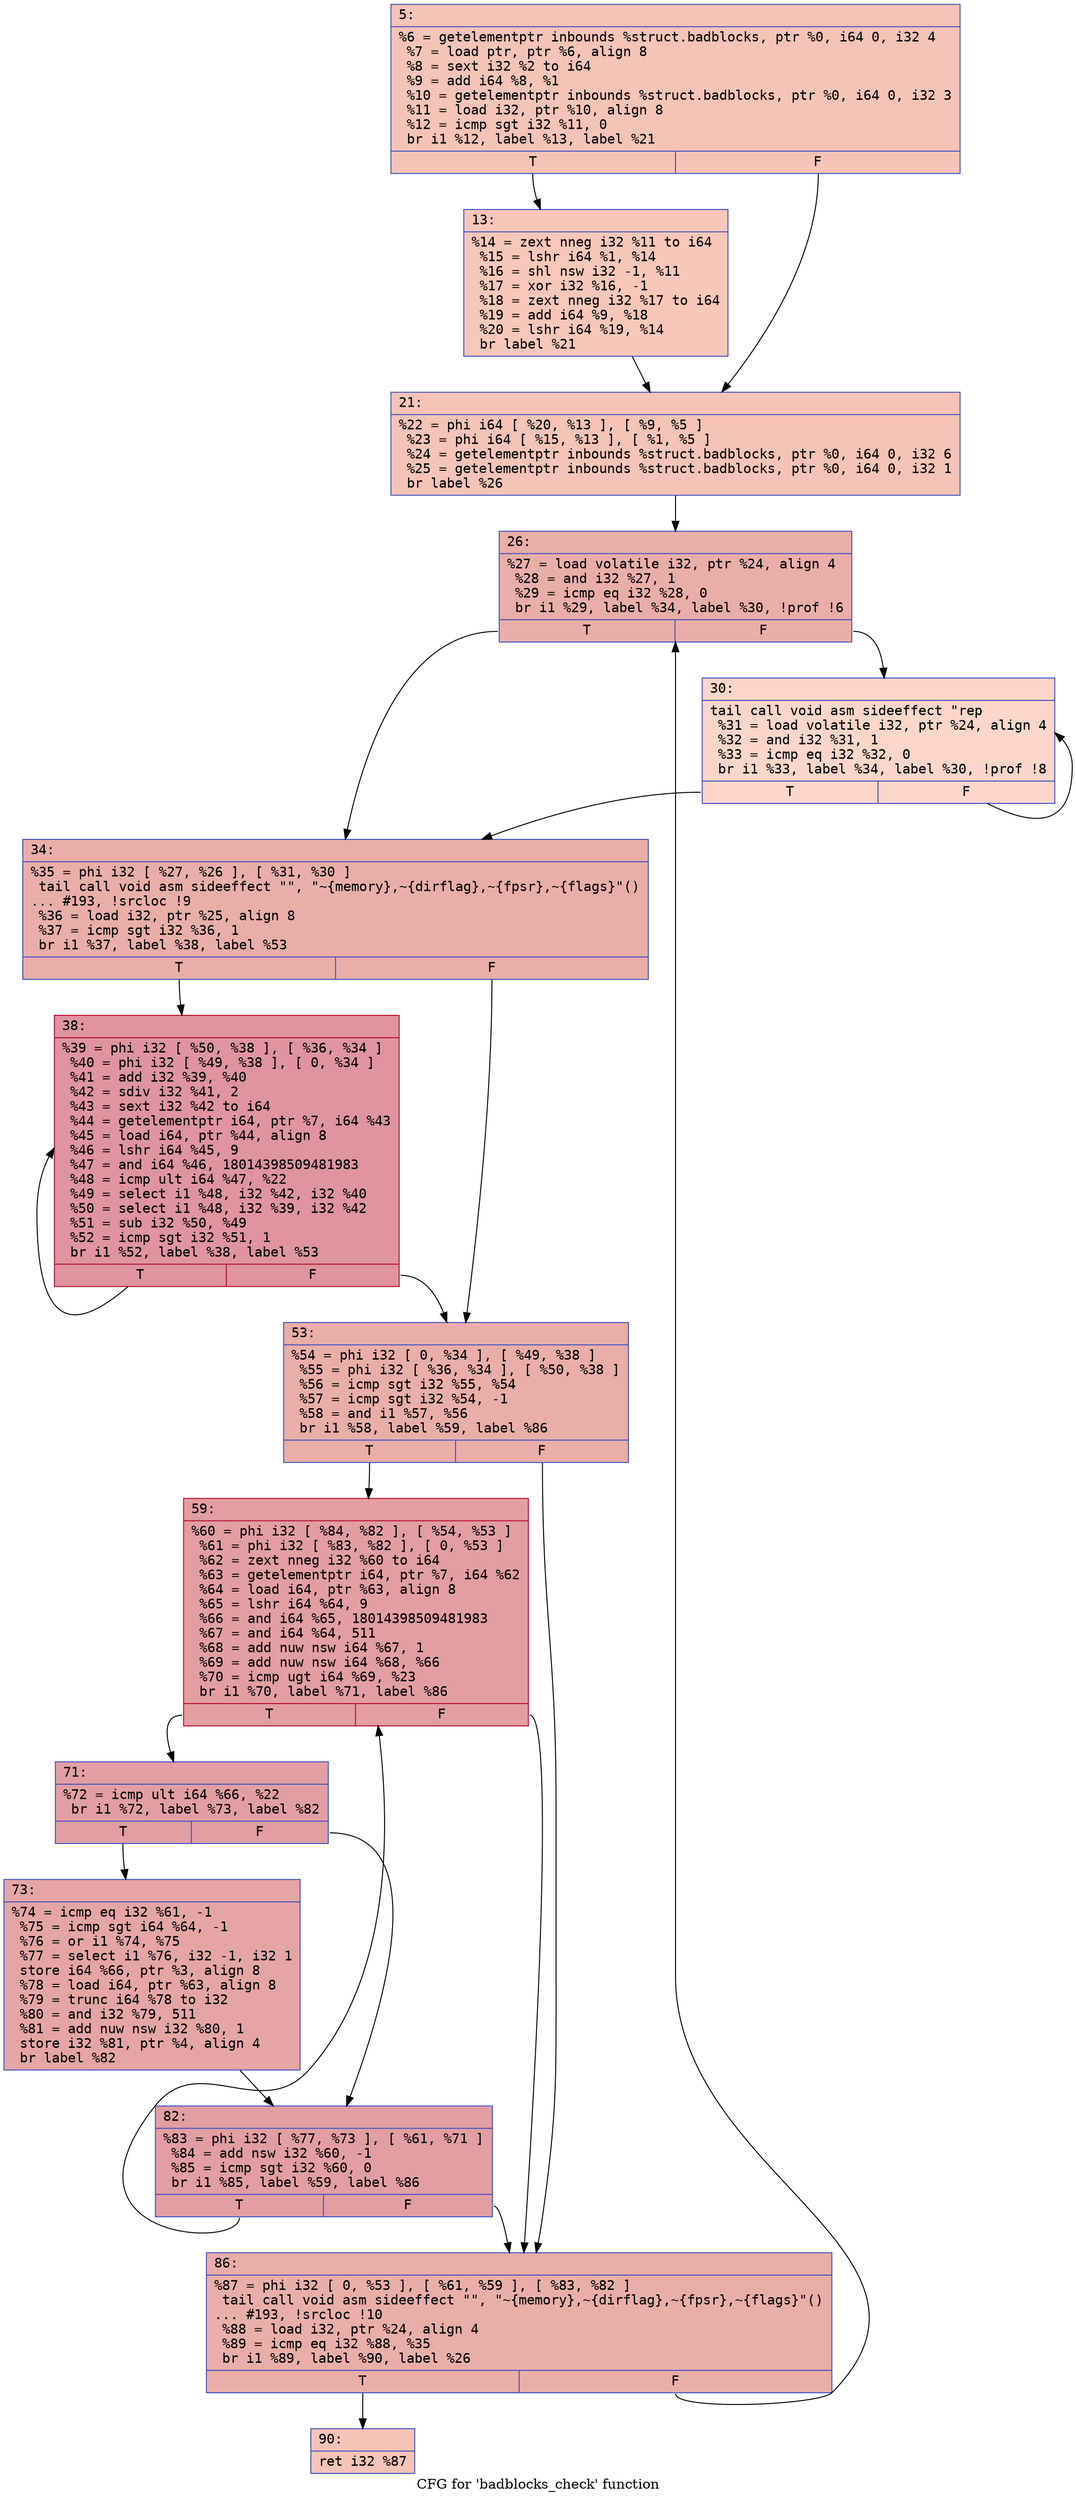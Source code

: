 digraph "CFG for 'badblocks_check' function" {
	label="CFG for 'badblocks_check' function";

	Node0x5da0adda6160 [shape=record,color="#3d50c3ff", style=filled, fillcolor="#e8765c70" fontname="Courier",label="{5:\l|  %6 = getelementptr inbounds %struct.badblocks, ptr %0, i64 0, i32 4\l  %7 = load ptr, ptr %6, align 8\l  %8 = sext i32 %2 to i64\l  %9 = add i64 %8, %1\l  %10 = getelementptr inbounds %struct.badblocks, ptr %0, i64 0, i32 3\l  %11 = load i32, ptr %10, align 8\l  %12 = icmp sgt i32 %11, 0\l  br i1 %12, label %13, label %21\l|{<s0>T|<s1>F}}"];
	Node0x5da0adda6160:s0 -> Node0x5da0adda61b0[tooltip="5 -> 13\nProbability 62.50%" ];
	Node0x5da0adda6160:s1 -> Node0x5da0addacc80[tooltip="5 -> 21\nProbability 37.50%" ];
	Node0x5da0adda61b0 [shape=record,color="#3d50c3ff", style=filled, fillcolor="#ec7f6370" fontname="Courier",label="{13:\l|  %14 = zext nneg i32 %11 to i64\l  %15 = lshr i64 %1, %14\l  %16 = shl nsw i32 -1, %11\l  %17 = xor i32 %16, -1\l  %18 = zext nneg i32 %17 to i64\l  %19 = add i64 %9, %18\l  %20 = lshr i64 %19, %14\l  br label %21\l}"];
	Node0x5da0adda61b0 -> Node0x5da0addacc80[tooltip="13 -> 21\nProbability 100.00%" ];
	Node0x5da0addacc80 [shape=record,color="#3d50c3ff", style=filled, fillcolor="#e8765c70" fontname="Courier",label="{21:\l|  %22 = phi i64 [ %20, %13 ], [ %9, %5 ]\l  %23 = phi i64 [ %15, %13 ], [ %1, %5 ]\l  %24 = getelementptr inbounds %struct.badblocks, ptr %0, i64 0, i32 6\l  %25 = getelementptr inbounds %struct.badblocks, ptr %0, i64 0, i32 1\l  br label %26\l}"];
	Node0x5da0addacc80 -> Node0x5da0addaccd0[tooltip="21 -> 26\nProbability 100.00%" ];
	Node0x5da0addaccd0 [shape=record,color="#3d50c3ff", style=filled, fillcolor="#d0473d70" fontname="Courier",label="{26:\l|  %27 = load volatile i32, ptr %24, align 4\l  %28 = and i32 %27, 1\l  %29 = icmp eq i32 %28, 0\l  br i1 %29, label %34, label %30, !prof !6\l|{<s0>T|<s1>F}}"];
	Node0x5da0addaccd0:s0 -> Node0x5da0addacd70[tooltip="26 -> 34\nProbability 99.95%" ];
	Node0x5da0addaccd0:s1 -> Node0x5da0addacd20[tooltip="26 -> 30\nProbability 0.05%" ];
	Node0x5da0addacd20 [shape=record,color="#3d50c3ff", style=filled, fillcolor="#f6a38570" fontname="Courier",label="{30:\l|  tail call void asm sideeffect \"rep\l  %31 = load volatile i32, ptr %24, align 4\l  %32 = and i32 %31, 1\l  %33 = icmp eq i32 %32, 0\l  br i1 %33, label %34, label %30, !prof !8\l|{<s0>T|<s1>F}}"];
	Node0x5da0addacd20:s0 -> Node0x5da0addacd70[tooltip="30 -> 34\nProbability 100.00%" ];
	Node0x5da0addacd20:s1 -> Node0x5da0addacd20[tooltip="30 -> 30\nProbability 0.00%" ];
	Node0x5da0addacd70 [shape=record,color="#3d50c3ff", style=filled, fillcolor="#d0473d70" fontname="Courier",label="{34:\l|  %35 = phi i32 [ %27, %26 ], [ %31, %30 ]\l  tail call void asm sideeffect \"\", \"~\{memory\},~\{dirflag\},~\{fpsr\},~\{flags\}\"()\l... #193, !srcloc !9\l  %36 = load i32, ptr %25, align 8\l  %37 = icmp sgt i32 %36, 1\l  br i1 %37, label %38, label %53\l|{<s0>T|<s1>F}}"];
	Node0x5da0addacd70:s0 -> Node0x5da0addacdc0[tooltip="34 -> 38\nProbability 50.00%" ];
	Node0x5da0addacd70:s1 -> Node0x5da0addace10[tooltip="34 -> 53\nProbability 50.00%" ];
	Node0x5da0addacdc0 [shape=record,color="#b70d28ff", style=filled, fillcolor="#b70d2870" fontname="Courier",label="{38:\l|  %39 = phi i32 [ %50, %38 ], [ %36, %34 ]\l  %40 = phi i32 [ %49, %38 ], [ 0, %34 ]\l  %41 = add i32 %39, %40\l  %42 = sdiv i32 %41, 2\l  %43 = sext i32 %42 to i64\l  %44 = getelementptr i64, ptr %7, i64 %43\l  %45 = load i64, ptr %44, align 8\l  %46 = lshr i64 %45, 9\l  %47 = and i64 %46, 18014398509481983\l  %48 = icmp ult i64 %47, %22\l  %49 = select i1 %48, i32 %42, i32 %40\l  %50 = select i1 %48, i32 %39, i32 %42\l  %51 = sub i32 %50, %49\l  %52 = icmp sgt i32 %51, 1\l  br i1 %52, label %38, label %53\l|{<s0>T|<s1>F}}"];
	Node0x5da0addacdc0:s0 -> Node0x5da0addacdc0[tooltip="38 -> 38\nProbability 96.88%" ];
	Node0x5da0addacdc0:s1 -> Node0x5da0addace10[tooltip="38 -> 53\nProbability 3.12%" ];
	Node0x5da0addace10 [shape=record,color="#3d50c3ff", style=filled, fillcolor="#d0473d70" fontname="Courier",label="{53:\l|  %54 = phi i32 [ 0, %34 ], [ %49, %38 ]\l  %55 = phi i32 [ %36, %34 ], [ %50, %38 ]\l  %56 = icmp sgt i32 %55, %54\l  %57 = icmp sgt i32 %54, -1\l  %58 = and i1 %57, %56\l  br i1 %58, label %59, label %86\l|{<s0>T|<s1>F}}"];
	Node0x5da0addace10:s0 -> Node0x5da0addace60[tooltip="53 -> 59\nProbability 50.00%" ];
	Node0x5da0addace10:s1 -> Node0x5da0addacfa0[tooltip="53 -> 86\nProbability 50.00%" ];
	Node0x5da0addace60 [shape=record,color="#b70d28ff", style=filled, fillcolor="#be242e70" fontname="Courier",label="{59:\l|  %60 = phi i32 [ %84, %82 ], [ %54, %53 ]\l  %61 = phi i32 [ %83, %82 ], [ 0, %53 ]\l  %62 = zext nneg i32 %60 to i64\l  %63 = getelementptr i64, ptr %7, i64 %62\l  %64 = load i64, ptr %63, align 8\l  %65 = lshr i64 %64, 9\l  %66 = and i64 %65, 18014398509481983\l  %67 = and i64 %64, 511\l  %68 = add nuw nsw i64 %67, 1\l  %69 = add nuw nsw i64 %68, %66\l  %70 = icmp ugt i64 %69, %23\l  br i1 %70, label %71, label %86\l|{<s0>T|<s1>F}}"];
	Node0x5da0addace60:s0 -> Node0x5da0addaceb0[tooltip="59 -> 71\nProbability 96.88%" ];
	Node0x5da0addace60:s1 -> Node0x5da0addacfa0[tooltip="59 -> 86\nProbability 3.12%" ];
	Node0x5da0addaceb0 [shape=record,color="#3d50c3ff", style=filled, fillcolor="#be242e70" fontname="Courier",label="{71:\l|  %72 = icmp ult i64 %66, %22\l  br i1 %72, label %73, label %82\l|{<s0>T|<s1>F}}"];
	Node0x5da0addaceb0:s0 -> Node0x5da0addacf00[tooltip="71 -> 73\nProbability 50.00%" ];
	Node0x5da0addaceb0:s1 -> Node0x5da0addacf50[tooltip="71 -> 82\nProbability 50.00%" ];
	Node0x5da0addacf00 [shape=record,color="#3d50c3ff", style=filled, fillcolor="#c5333470" fontname="Courier",label="{73:\l|  %74 = icmp eq i32 %61, -1\l  %75 = icmp sgt i64 %64, -1\l  %76 = or i1 %74, %75\l  %77 = select i1 %76, i32 -1, i32 1\l  store i64 %66, ptr %3, align 8\l  %78 = load i64, ptr %63, align 8\l  %79 = trunc i64 %78 to i32\l  %80 = and i32 %79, 511\l  %81 = add nuw nsw i32 %80, 1\l  store i32 %81, ptr %4, align 4\l  br label %82\l}"];
	Node0x5da0addacf00 -> Node0x5da0addacf50[tooltip="73 -> 82\nProbability 100.00%" ];
	Node0x5da0addacf50 [shape=record,color="#3d50c3ff", style=filled, fillcolor="#be242e70" fontname="Courier",label="{82:\l|  %83 = phi i32 [ %77, %73 ], [ %61, %71 ]\l  %84 = add nsw i32 %60, -1\l  %85 = icmp sgt i32 %60, 0\l  br i1 %85, label %59, label %86\l|{<s0>T|<s1>F}}"];
	Node0x5da0addacf50:s0 -> Node0x5da0addace60[tooltip="82 -> 59\nProbability 96.88%" ];
	Node0x5da0addacf50:s1 -> Node0x5da0addacfa0[tooltip="82 -> 86\nProbability 3.12%" ];
	Node0x5da0addacfa0 [shape=record,color="#3d50c3ff", style=filled, fillcolor="#d0473d70" fontname="Courier",label="{86:\l|  %87 = phi i32 [ 0, %53 ], [ %61, %59 ], [ %83, %82 ]\l  tail call void asm sideeffect \"\", \"~\{memory\},~\{dirflag\},~\{fpsr\},~\{flags\}\"()\l... #193, !srcloc !10\l  %88 = load i32, ptr %24, align 4\l  %89 = icmp eq i32 %88, %35\l  br i1 %89, label %90, label %26\l|{<s0>T|<s1>F}}"];
	Node0x5da0addacfa0:s0 -> Node0x5da0addacff0[tooltip="86 -> 90\nProbability 3.12%" ];
	Node0x5da0addacfa0:s1 -> Node0x5da0addaccd0[tooltip="86 -> 26\nProbability 96.88%" ];
	Node0x5da0addacff0 [shape=record,color="#3d50c3ff", style=filled, fillcolor="#e8765c70" fontname="Courier",label="{90:\l|  ret i32 %87\l}"];
}
